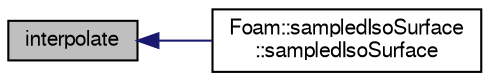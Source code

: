 digraph "interpolate"
{
  bgcolor="transparent";
  edge [fontname="FreeSans",fontsize="10",labelfontname="FreeSans",labelfontsize="10"];
  node [fontname="FreeSans",fontsize="10",shape=record];
  rankdir="LR";
  Node1 [label="interpolate",height=0.2,width=0.4,color="black", fillcolor="grey75", style="filled" fontcolor="black"];
  Node1 -> Node2 [dir="back",color="midnightblue",fontsize="10",style="solid",fontname="FreeSans"];
  Node2 [label="Foam::sampledIsoSurface\l::sampledIsoSurface",height=0.2,width=0.4,color="black",URL="$a02163.html#a292a1d14dcf9c7e12fd820f84bd3eefc",tooltip="Construct from dictionary. "];
}
